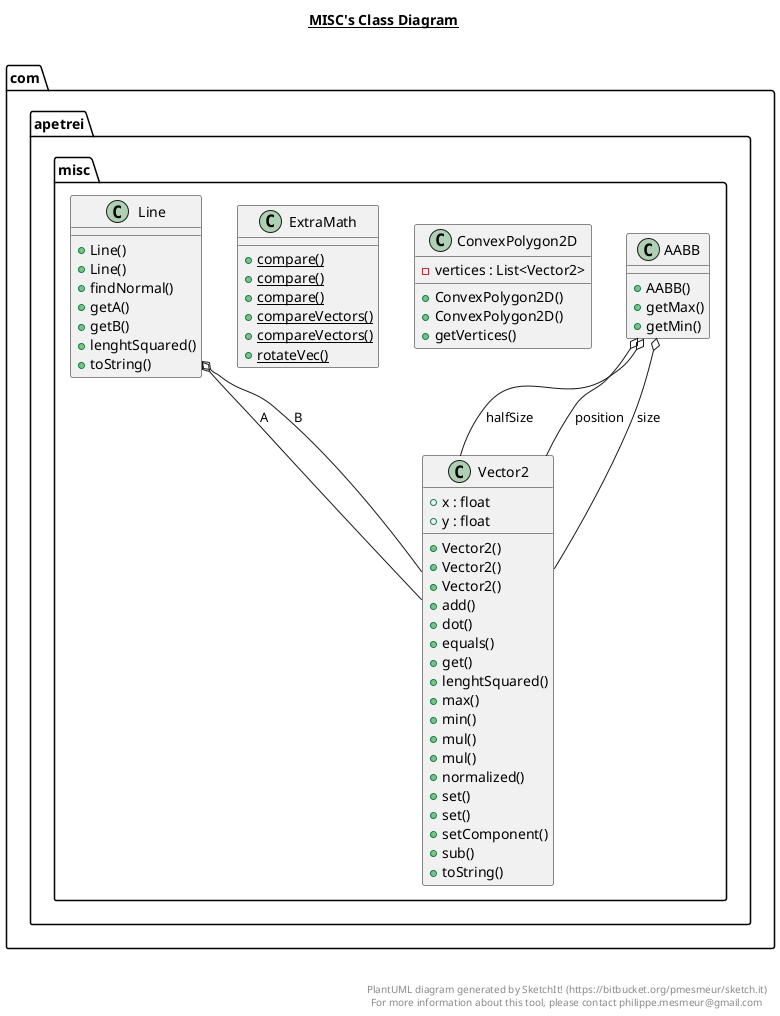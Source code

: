 @startuml

title __MISC's Class Diagram__\n

  namespace com.apetrei.misc {
    class com.apetrei.misc.AABB {
        + AABB()
        + getMax()
        + getMin()
    }
  }
  

  namespace com.apetrei.misc {
    class com.apetrei.misc.ConvexPolygon2D {
        - vertices : List<Vector2>
        + ConvexPolygon2D()
        + ConvexPolygon2D()
        + getVertices()
    }
  }
  

  namespace com.apetrei.misc {
    class com.apetrei.misc.ExtraMath {
        {static} + compare()
        {static} + compare()
        {static} + compare()
        {static} + compareVectors()
        {static} + compareVectors()
        {static} + rotateVec()
    }
  }
  

  namespace com.apetrei.misc {
    class com.apetrei.misc.Line {
        + Line()
        + Line()
        + findNormal()
        + getA()
        + getB()
        + lenghtSquared()
        + toString()
    }
  }
  

  namespace com.apetrei.misc {
    class com.apetrei.misc.Vector2 {
        + x : float
        + y : float
        + Vector2()
        + Vector2()
        + Vector2()
        + add()
        + dot()
        + equals()
        + get()
        + lenghtSquared()
        + max()
        + min()
        + mul()
        + mul()
        + normalized()
        + set()
        + set()
        + setComponent()
        + sub()
        + toString()
    }
  }
  

  com.apetrei.misc.AABB o-- com.apetrei.misc.Vector2 : halfSize
  com.apetrei.misc.AABB o-- com.apetrei.misc.Vector2 : position
  com.apetrei.misc.AABB o-- com.apetrei.misc.Vector2 : size
  com.apetrei.misc.Line o-- com.apetrei.misc.Vector2 : A
  com.apetrei.misc.Line o-- com.apetrei.misc.Vector2 : B


right footer


PlantUML diagram generated by SketchIt! (https://bitbucket.org/pmesmeur/sketch.it)
For more information about this tool, please contact philippe.mesmeur@gmail.com
endfooter

@enduml
